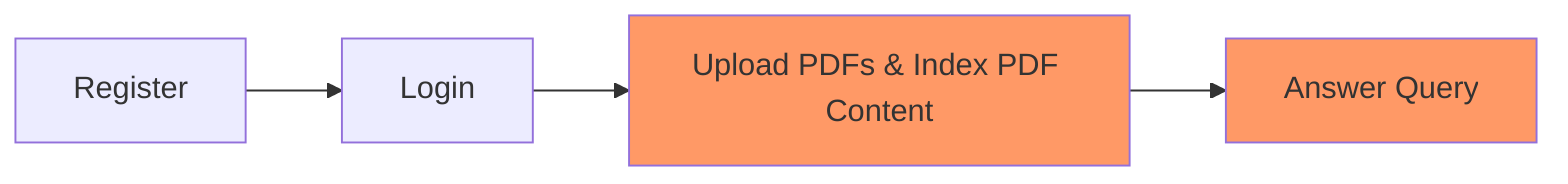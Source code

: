 graph LR
    Register --> Login
    Login --> Upload[Upload PDFs & Index PDF Content]
    Upload:::someclass --> Answer[Answer Query]:::someclass
    classDef someclass fill:#f96;